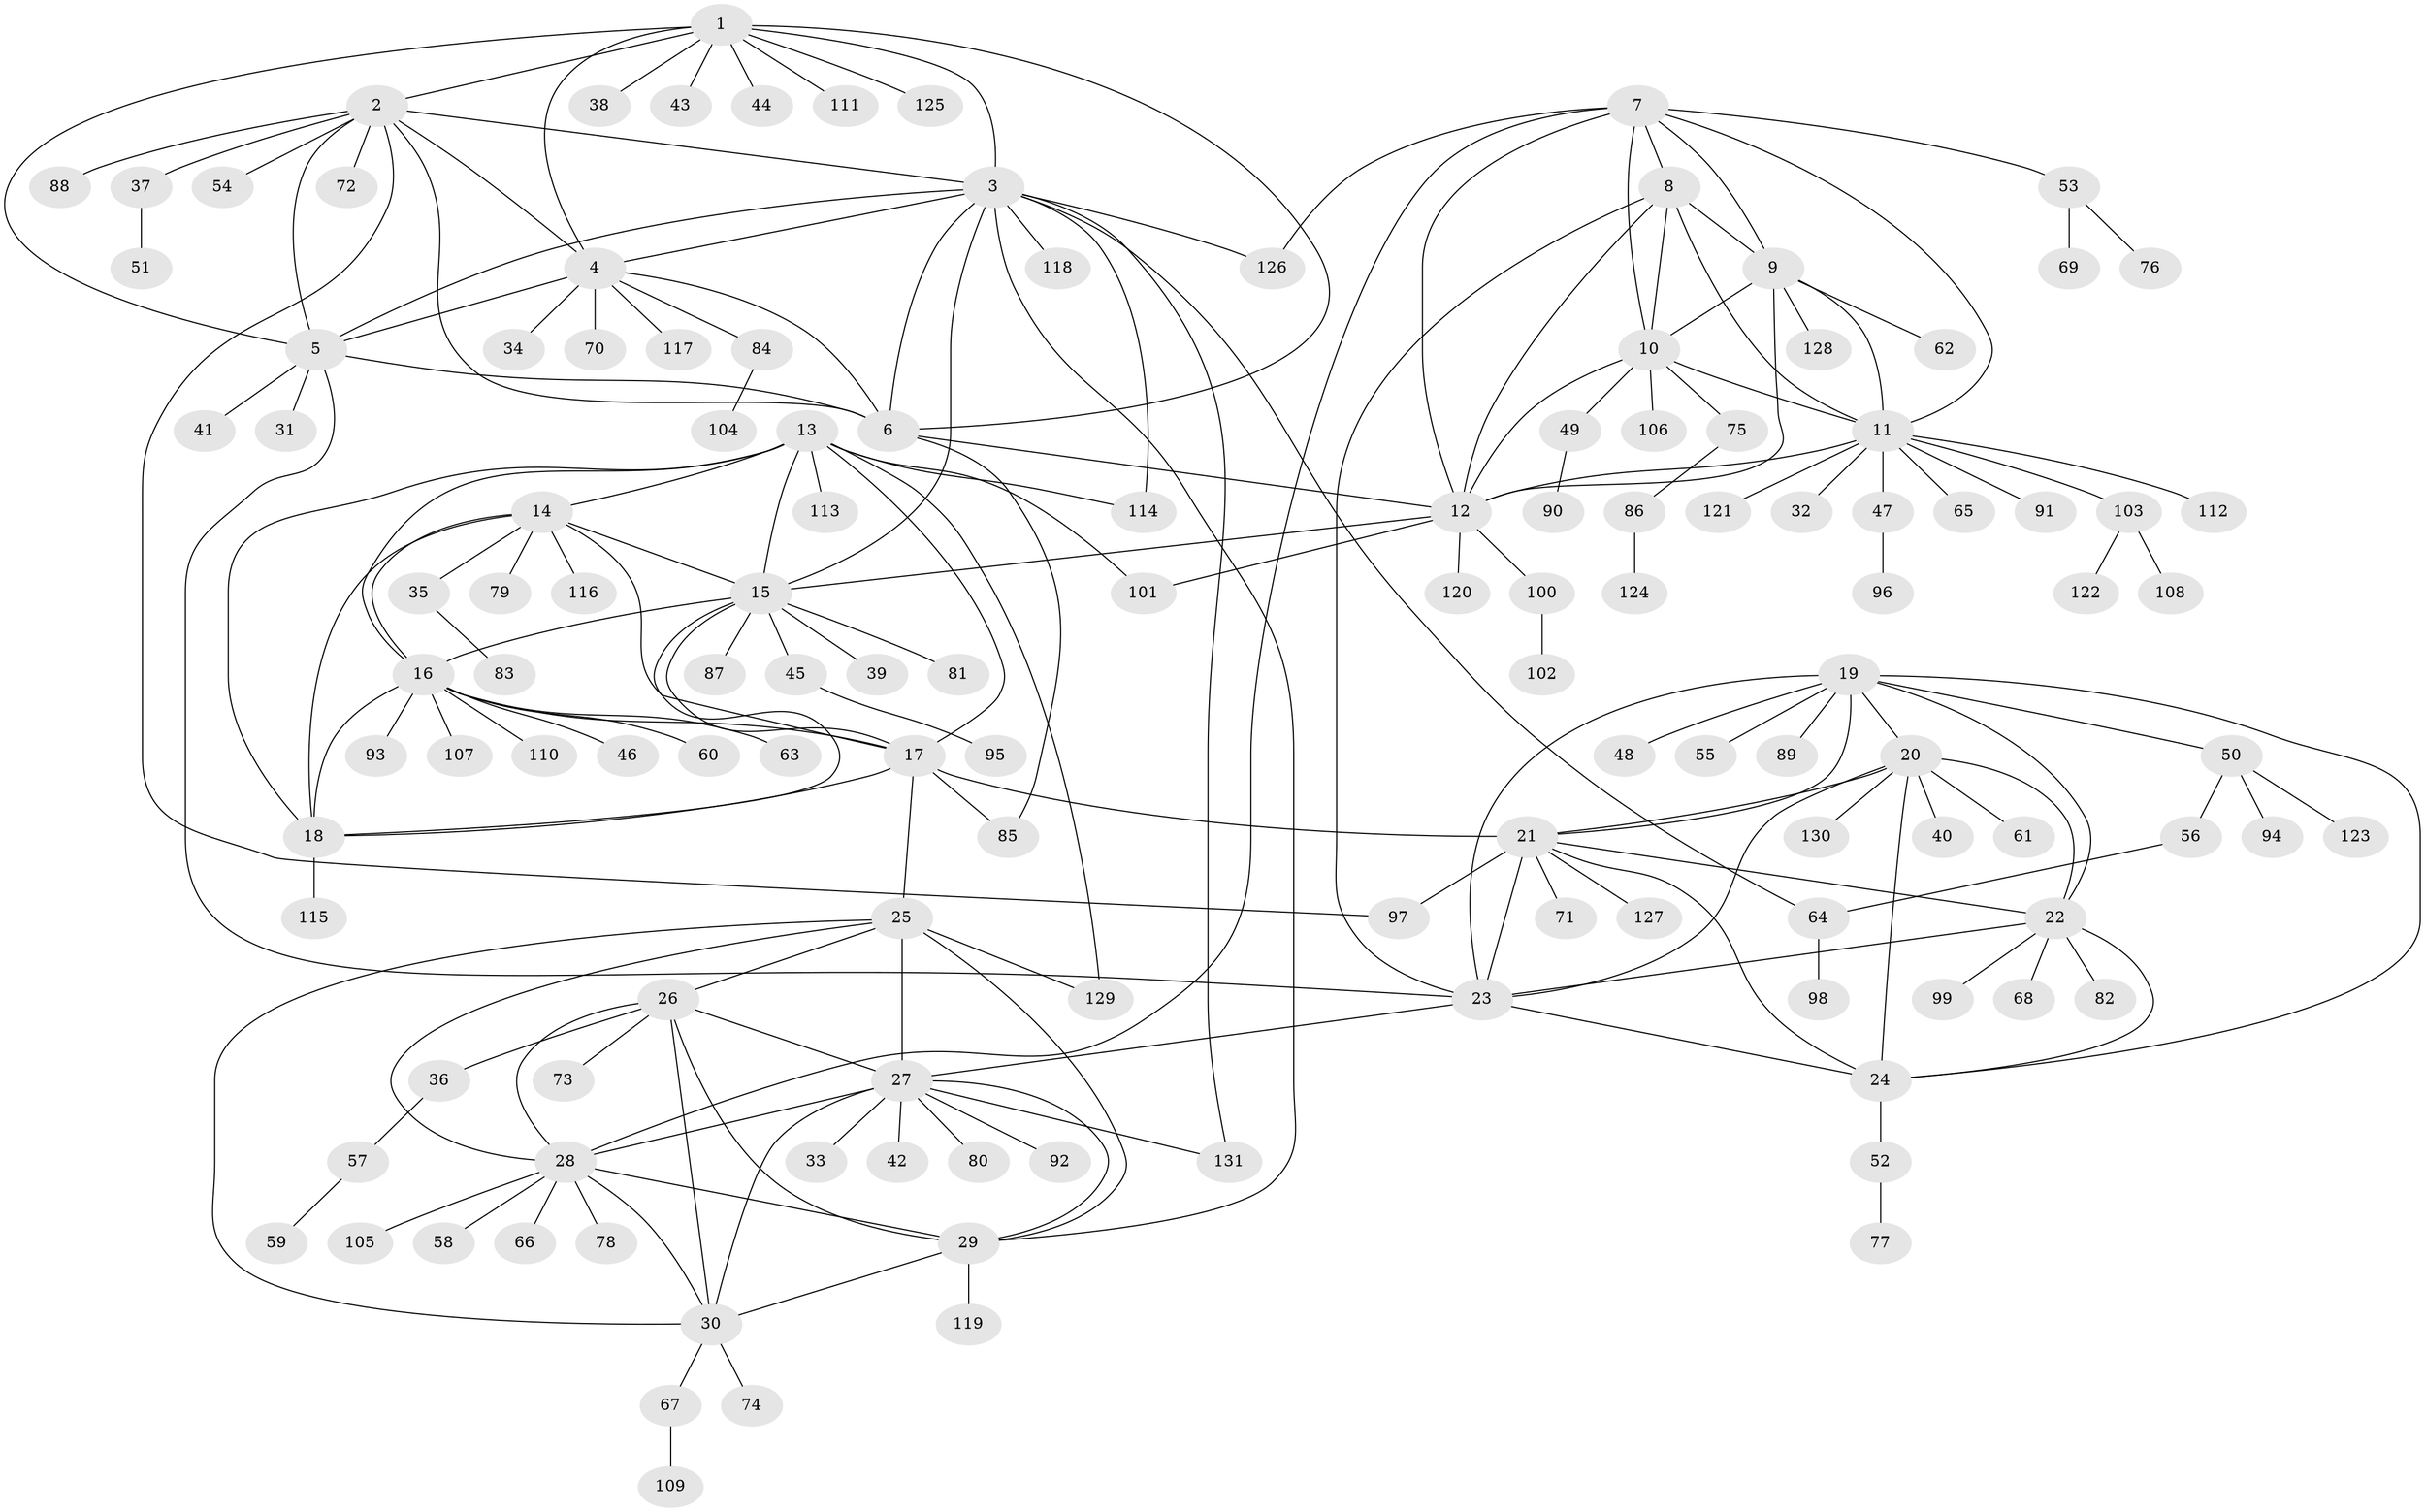 // Generated by graph-tools (version 1.1) at 2025/37/03/09/25 02:37:28]
// undirected, 131 vertices, 194 edges
graph export_dot {
graph [start="1"]
  node [color=gray90,style=filled];
  1;
  2;
  3;
  4;
  5;
  6;
  7;
  8;
  9;
  10;
  11;
  12;
  13;
  14;
  15;
  16;
  17;
  18;
  19;
  20;
  21;
  22;
  23;
  24;
  25;
  26;
  27;
  28;
  29;
  30;
  31;
  32;
  33;
  34;
  35;
  36;
  37;
  38;
  39;
  40;
  41;
  42;
  43;
  44;
  45;
  46;
  47;
  48;
  49;
  50;
  51;
  52;
  53;
  54;
  55;
  56;
  57;
  58;
  59;
  60;
  61;
  62;
  63;
  64;
  65;
  66;
  67;
  68;
  69;
  70;
  71;
  72;
  73;
  74;
  75;
  76;
  77;
  78;
  79;
  80;
  81;
  82;
  83;
  84;
  85;
  86;
  87;
  88;
  89;
  90;
  91;
  92;
  93;
  94;
  95;
  96;
  97;
  98;
  99;
  100;
  101;
  102;
  103;
  104;
  105;
  106;
  107;
  108;
  109;
  110;
  111;
  112;
  113;
  114;
  115;
  116;
  117;
  118;
  119;
  120;
  121;
  122;
  123;
  124;
  125;
  126;
  127;
  128;
  129;
  130;
  131;
  1 -- 2;
  1 -- 3;
  1 -- 4;
  1 -- 5;
  1 -- 6;
  1 -- 38;
  1 -- 43;
  1 -- 44;
  1 -- 111;
  1 -- 125;
  2 -- 3;
  2 -- 4;
  2 -- 5;
  2 -- 6;
  2 -- 37;
  2 -- 54;
  2 -- 72;
  2 -- 88;
  2 -- 97;
  3 -- 4;
  3 -- 5;
  3 -- 6;
  3 -- 15;
  3 -- 29;
  3 -- 64;
  3 -- 114;
  3 -- 118;
  3 -- 126;
  3 -- 131;
  4 -- 5;
  4 -- 6;
  4 -- 34;
  4 -- 70;
  4 -- 84;
  4 -- 117;
  5 -- 6;
  5 -- 23;
  5 -- 31;
  5 -- 41;
  6 -- 12;
  6 -- 85;
  7 -- 8;
  7 -- 9;
  7 -- 10;
  7 -- 11;
  7 -- 12;
  7 -- 28;
  7 -- 53;
  7 -- 126;
  8 -- 9;
  8 -- 10;
  8 -- 11;
  8 -- 12;
  8 -- 23;
  9 -- 10;
  9 -- 11;
  9 -- 12;
  9 -- 62;
  9 -- 128;
  10 -- 11;
  10 -- 12;
  10 -- 49;
  10 -- 75;
  10 -- 106;
  11 -- 12;
  11 -- 32;
  11 -- 47;
  11 -- 65;
  11 -- 91;
  11 -- 103;
  11 -- 112;
  11 -- 121;
  12 -- 15;
  12 -- 100;
  12 -- 101;
  12 -- 120;
  13 -- 14;
  13 -- 15;
  13 -- 16;
  13 -- 17;
  13 -- 18;
  13 -- 101;
  13 -- 113;
  13 -- 114;
  13 -- 129;
  14 -- 15;
  14 -- 16;
  14 -- 17;
  14 -- 18;
  14 -- 35;
  14 -- 79;
  14 -- 116;
  15 -- 16;
  15 -- 17;
  15 -- 18;
  15 -- 39;
  15 -- 45;
  15 -- 81;
  15 -- 87;
  16 -- 17;
  16 -- 18;
  16 -- 46;
  16 -- 60;
  16 -- 63;
  16 -- 93;
  16 -- 107;
  16 -- 110;
  17 -- 18;
  17 -- 21;
  17 -- 25;
  17 -- 85;
  18 -- 115;
  19 -- 20;
  19 -- 21;
  19 -- 22;
  19 -- 23;
  19 -- 24;
  19 -- 48;
  19 -- 50;
  19 -- 55;
  19 -- 89;
  20 -- 21;
  20 -- 22;
  20 -- 23;
  20 -- 24;
  20 -- 40;
  20 -- 61;
  20 -- 130;
  21 -- 22;
  21 -- 23;
  21 -- 24;
  21 -- 71;
  21 -- 97;
  21 -- 127;
  22 -- 23;
  22 -- 24;
  22 -- 68;
  22 -- 82;
  22 -- 99;
  23 -- 24;
  23 -- 27;
  24 -- 52;
  25 -- 26;
  25 -- 27;
  25 -- 28;
  25 -- 29;
  25 -- 30;
  25 -- 129;
  26 -- 27;
  26 -- 28;
  26 -- 29;
  26 -- 30;
  26 -- 36;
  26 -- 73;
  27 -- 28;
  27 -- 29;
  27 -- 30;
  27 -- 33;
  27 -- 42;
  27 -- 80;
  27 -- 92;
  27 -- 131;
  28 -- 29;
  28 -- 30;
  28 -- 58;
  28 -- 66;
  28 -- 78;
  28 -- 105;
  29 -- 30;
  29 -- 119;
  30 -- 67;
  30 -- 74;
  35 -- 83;
  36 -- 57;
  37 -- 51;
  45 -- 95;
  47 -- 96;
  49 -- 90;
  50 -- 56;
  50 -- 94;
  50 -- 123;
  52 -- 77;
  53 -- 69;
  53 -- 76;
  56 -- 64;
  57 -- 59;
  64 -- 98;
  67 -- 109;
  75 -- 86;
  84 -- 104;
  86 -- 124;
  100 -- 102;
  103 -- 108;
  103 -- 122;
}
